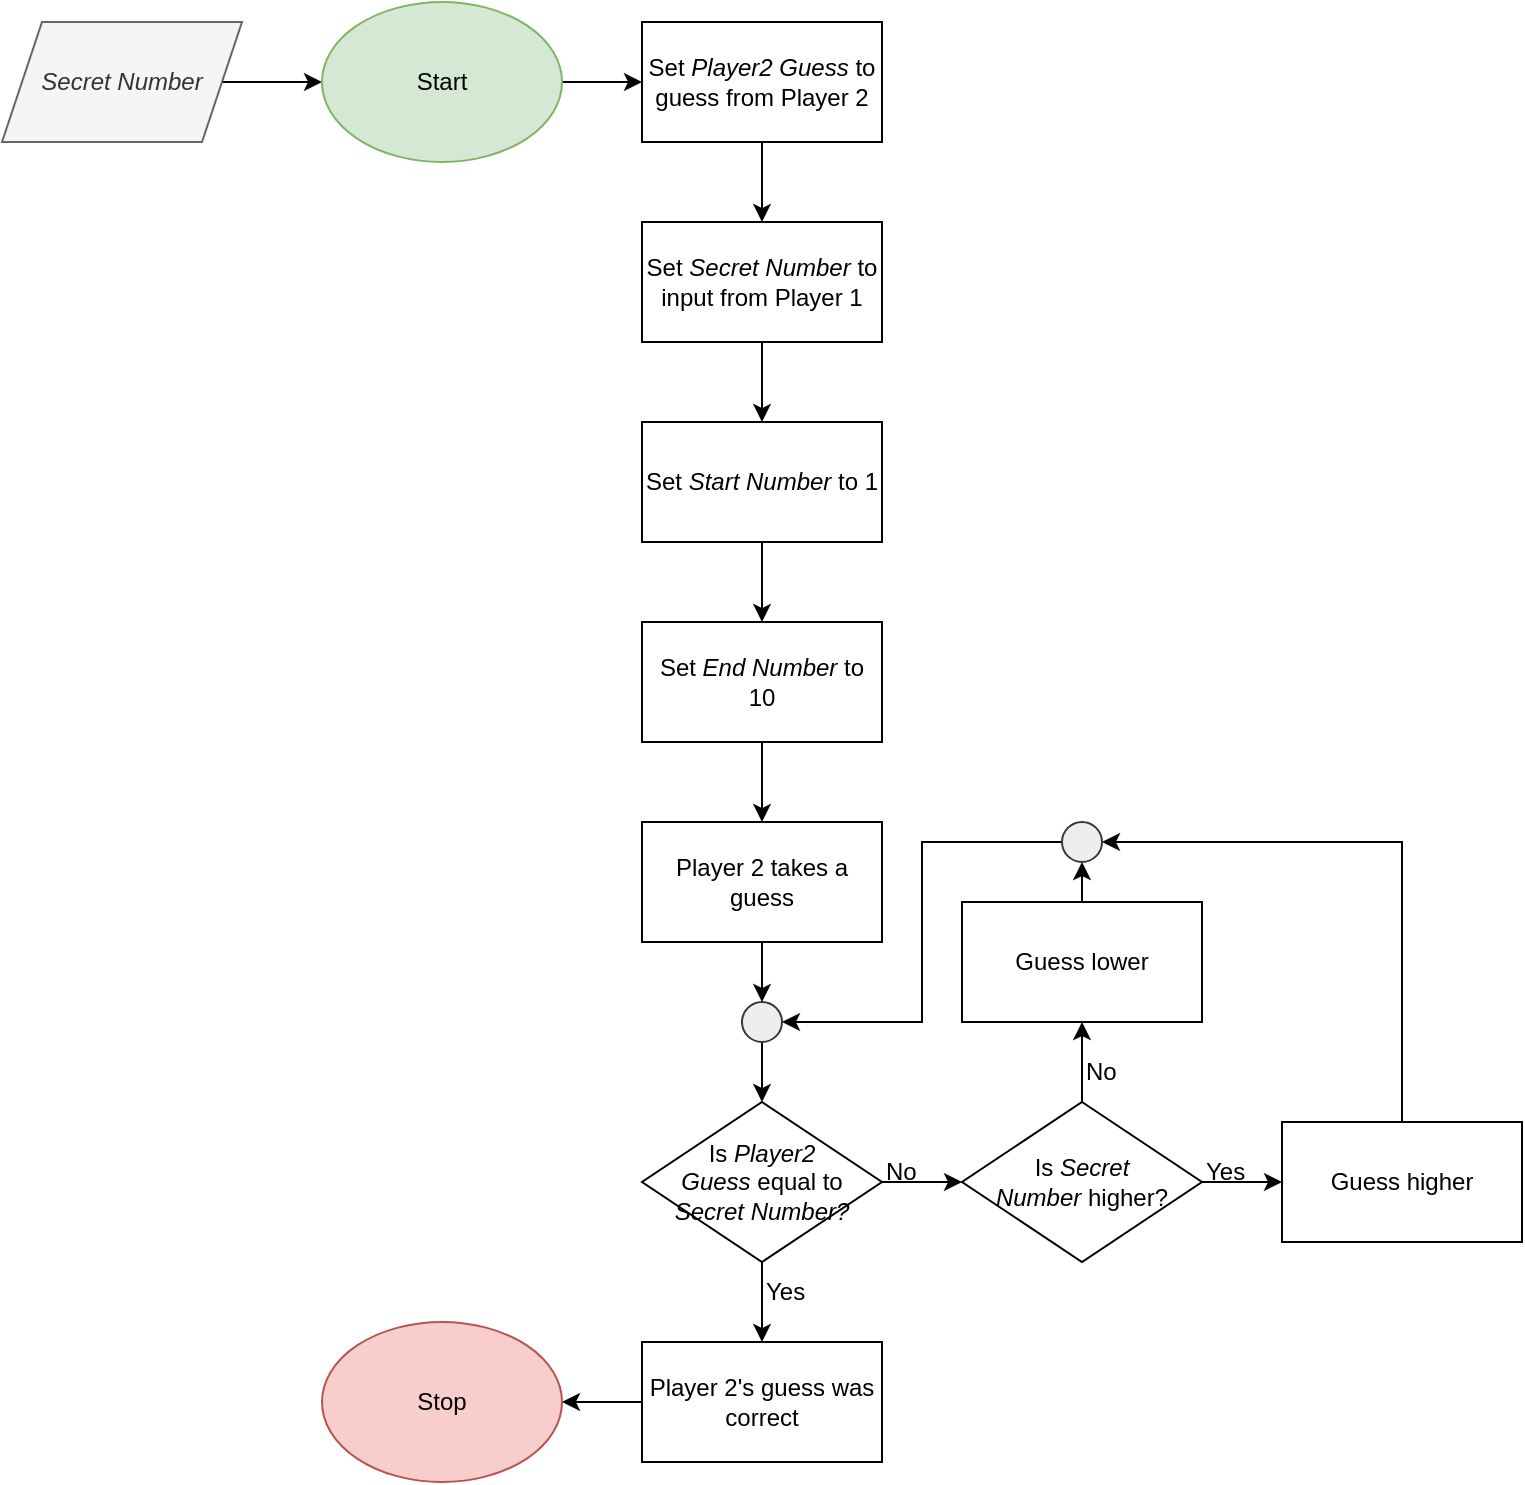<mxfile version="23.1.0" type="github">
  <diagram name="Page-1" id="tqqcwZvvvggDTY8GxJhe">
    <mxGraphModel dx="1134" dy="656" grid="1" gridSize="10" guides="1" tooltips="1" connect="1" arrows="1" fold="1" page="1" pageScale="1" pageWidth="850" pageHeight="1100" math="0" shadow="0">
      <root>
        <mxCell id="0" />
        <mxCell id="1" parent="0" />
        <mxCell id="F9-0gsxxVOQxlnHL_dSy-7" value="" style="edgeStyle=orthogonalEdgeStyle;rounded=0;orthogonalLoop=1;jettySize=auto;html=1;" edge="1" parent="1" source="F9-0gsxxVOQxlnHL_dSy-1" target="F9-0gsxxVOQxlnHL_dSy-2">
          <mxGeometry relative="1" as="geometry" />
        </mxCell>
        <mxCell id="F9-0gsxxVOQxlnHL_dSy-1" value="&lt;i&gt;Secret Number&lt;/i&gt;" style="shape=parallelogram;perimeter=parallelogramPerimeter;whiteSpace=wrap;html=1;fixedSize=1;fillColor=#f5f5f5;fontColor=#333333;strokeColor=#666666;" vertex="1" parent="1">
          <mxGeometry x="40" y="50" width="120" height="60" as="geometry" />
        </mxCell>
        <mxCell id="F9-0gsxxVOQxlnHL_dSy-8" value="" style="edgeStyle=orthogonalEdgeStyle;rounded=0;orthogonalLoop=1;jettySize=auto;html=1;" edge="1" parent="1" source="F9-0gsxxVOQxlnHL_dSy-2" target="F9-0gsxxVOQxlnHL_dSy-3">
          <mxGeometry relative="1" as="geometry" />
        </mxCell>
        <mxCell id="F9-0gsxxVOQxlnHL_dSy-2" value="Start" style="ellipse;whiteSpace=wrap;html=1;fillColor=#d5e8d4;strokeColor=#82b366;" vertex="1" parent="1">
          <mxGeometry x="200" y="40" width="120" height="80" as="geometry" />
        </mxCell>
        <mxCell id="F9-0gsxxVOQxlnHL_dSy-9" value="" style="edgeStyle=orthogonalEdgeStyle;rounded=0;orthogonalLoop=1;jettySize=auto;html=1;" edge="1" parent="1" source="F9-0gsxxVOQxlnHL_dSy-3" target="F9-0gsxxVOQxlnHL_dSy-4">
          <mxGeometry relative="1" as="geometry" />
        </mxCell>
        <mxCell id="F9-0gsxxVOQxlnHL_dSy-3" value="Set &lt;i&gt;Player2 Guess&lt;/i&gt;&amp;nbsp;to guess from Player 2" style="rounded=0;whiteSpace=wrap;html=1;" vertex="1" parent="1">
          <mxGeometry x="360" y="50" width="120" height="60" as="geometry" />
        </mxCell>
        <mxCell id="F9-0gsxxVOQxlnHL_dSy-10" value="" style="edgeStyle=orthogonalEdgeStyle;rounded=0;orthogonalLoop=1;jettySize=auto;html=1;" edge="1" parent="1" source="F9-0gsxxVOQxlnHL_dSy-4" target="F9-0gsxxVOQxlnHL_dSy-5">
          <mxGeometry relative="1" as="geometry" />
        </mxCell>
        <mxCell id="F9-0gsxxVOQxlnHL_dSy-4" value="Set &lt;i&gt;Secret Number&lt;/i&gt;&amp;nbsp;to input from Player 1" style="rounded=0;whiteSpace=wrap;html=1;" vertex="1" parent="1">
          <mxGeometry x="360" y="150" width="120" height="60" as="geometry" />
        </mxCell>
        <mxCell id="F9-0gsxxVOQxlnHL_dSy-11" value="" style="edgeStyle=orthogonalEdgeStyle;rounded=0;orthogonalLoop=1;jettySize=auto;html=1;" edge="1" parent="1" source="F9-0gsxxVOQxlnHL_dSy-5" target="F9-0gsxxVOQxlnHL_dSy-6">
          <mxGeometry relative="1" as="geometry" />
        </mxCell>
        <mxCell id="F9-0gsxxVOQxlnHL_dSy-5" value="Set&lt;i&gt;&amp;nbsp;Start Number &lt;/i&gt;to 1" style="rounded=0;whiteSpace=wrap;html=1;" vertex="1" parent="1">
          <mxGeometry x="360" y="250" width="120" height="60" as="geometry" />
        </mxCell>
        <mxCell id="F9-0gsxxVOQxlnHL_dSy-32" value="" style="edgeStyle=orthogonalEdgeStyle;rounded=0;orthogonalLoop=1;jettySize=auto;html=1;" edge="1" parent="1" source="F9-0gsxxVOQxlnHL_dSy-6" target="F9-0gsxxVOQxlnHL_dSy-31">
          <mxGeometry relative="1" as="geometry" />
        </mxCell>
        <mxCell id="F9-0gsxxVOQxlnHL_dSy-6" value="Set&lt;i&gt;&amp;nbsp;End Number &lt;/i&gt;to 10" style="rounded=0;whiteSpace=wrap;html=1;" vertex="1" parent="1">
          <mxGeometry x="360" y="350" width="120" height="60" as="geometry" />
        </mxCell>
        <mxCell id="F9-0gsxxVOQxlnHL_dSy-16" value="" style="edgeStyle=orthogonalEdgeStyle;rounded=0;orthogonalLoop=1;jettySize=auto;html=1;" edge="1" parent="1" source="F9-0gsxxVOQxlnHL_dSy-13">
          <mxGeometry relative="1" as="geometry">
            <mxPoint x="520" y="630" as="targetPoint" />
          </mxGeometry>
        </mxCell>
        <mxCell id="F9-0gsxxVOQxlnHL_dSy-30" value="" style="edgeStyle=orthogonalEdgeStyle;rounded=0;orthogonalLoop=1;jettySize=auto;html=1;" edge="1" parent="1" source="F9-0gsxxVOQxlnHL_dSy-13" target="F9-0gsxxVOQxlnHL_dSy-14">
          <mxGeometry relative="1" as="geometry" />
        </mxCell>
        <mxCell id="F9-0gsxxVOQxlnHL_dSy-13" value="Is &lt;i&gt;Player2 Guess&lt;/i&gt;&amp;nbsp;equal to &lt;i&gt;Secret Number?&lt;/i&gt;" style="rhombus;whiteSpace=wrap;html=1;" vertex="1" parent="1">
          <mxGeometry x="360" y="590" width="120" height="80" as="geometry" />
        </mxCell>
        <mxCell id="F9-0gsxxVOQxlnHL_dSy-41" value="" style="edgeStyle=orthogonalEdgeStyle;rounded=0;orthogonalLoop=1;jettySize=auto;html=1;" edge="1" parent="1" source="F9-0gsxxVOQxlnHL_dSy-14" target="F9-0gsxxVOQxlnHL_dSy-40">
          <mxGeometry relative="1" as="geometry" />
        </mxCell>
        <mxCell id="F9-0gsxxVOQxlnHL_dSy-14" value="Player 2&#39;s guess was correct" style="rounded=0;whiteSpace=wrap;html=1;" vertex="1" parent="1">
          <mxGeometry x="360" y="710" width="120" height="60" as="geometry" />
        </mxCell>
        <mxCell id="F9-0gsxxVOQxlnHL_dSy-17" value="No" style="text;html=1;strokeColor=none;fillColor=none;align=left;verticalAlign=middle;whiteSpace=wrap;rounded=0;" vertex="1" parent="1">
          <mxGeometry x="480" y="610" width="60" height="30" as="geometry" />
        </mxCell>
        <mxCell id="F9-0gsxxVOQxlnHL_dSy-21" value="" style="edgeStyle=orthogonalEdgeStyle;rounded=0;orthogonalLoop=1;jettySize=auto;html=1;" edge="1" parent="1" source="F9-0gsxxVOQxlnHL_dSy-18" target="F9-0gsxxVOQxlnHL_dSy-19">
          <mxGeometry relative="1" as="geometry" />
        </mxCell>
        <mxCell id="F9-0gsxxVOQxlnHL_dSy-22" value="" style="edgeStyle=orthogonalEdgeStyle;rounded=0;orthogonalLoop=1;jettySize=auto;html=1;" edge="1" parent="1" source="F9-0gsxxVOQxlnHL_dSy-18" target="F9-0gsxxVOQxlnHL_dSy-20">
          <mxGeometry relative="1" as="geometry" />
        </mxCell>
        <mxCell id="F9-0gsxxVOQxlnHL_dSy-18" value="Is &lt;i&gt;Secret Number&lt;/i&gt;&amp;nbsp;higher?" style="rhombus;whiteSpace=wrap;html=1;" vertex="1" parent="1">
          <mxGeometry x="520" y="590" width="120" height="80" as="geometry" />
        </mxCell>
        <mxCell id="F9-0gsxxVOQxlnHL_dSy-26" style="edgeStyle=orthogonalEdgeStyle;rounded=0;orthogonalLoop=1;jettySize=auto;html=1;exitX=0.5;exitY=0;exitDx=0;exitDy=0;" edge="1" parent="1" source="F9-0gsxxVOQxlnHL_dSy-19">
          <mxGeometry relative="1" as="geometry">
            <mxPoint x="580" y="470" as="targetPoint" />
          </mxGeometry>
        </mxCell>
        <mxCell id="F9-0gsxxVOQxlnHL_dSy-19" value="Guess lower" style="rounded=0;whiteSpace=wrap;html=1;" vertex="1" parent="1">
          <mxGeometry x="520" y="490" width="120" height="60" as="geometry" />
        </mxCell>
        <mxCell id="F9-0gsxxVOQxlnHL_dSy-24" style="edgeStyle=orthogonalEdgeStyle;rounded=0;orthogonalLoop=1;jettySize=auto;html=1;exitX=0.5;exitY=0;exitDx=0;exitDy=0;entryX=1;entryY=0.5;entryDx=0;entryDy=0;" edge="1" parent="1" source="F9-0gsxxVOQxlnHL_dSy-20" target="F9-0gsxxVOQxlnHL_dSy-27">
          <mxGeometry relative="1" as="geometry">
            <mxPoint x="740" y="470" as="targetPoint" />
          </mxGeometry>
        </mxCell>
        <mxCell id="F9-0gsxxVOQxlnHL_dSy-20" value="Guess higher" style="rounded=0;whiteSpace=wrap;html=1;" vertex="1" parent="1">
          <mxGeometry x="680" y="600" width="120" height="60" as="geometry" />
        </mxCell>
        <mxCell id="F9-0gsxxVOQxlnHL_dSy-29" value="" style="edgeStyle=orthogonalEdgeStyle;rounded=0;orthogonalLoop=1;jettySize=auto;html=1;" edge="1" parent="1" source="F9-0gsxxVOQxlnHL_dSy-23" target="F9-0gsxxVOQxlnHL_dSy-13">
          <mxGeometry relative="1" as="geometry" />
        </mxCell>
        <mxCell id="F9-0gsxxVOQxlnHL_dSy-23" value="" style="ellipse;whiteSpace=wrap;html=1;aspect=fixed;fillColor=#eeeeee;strokeColor=#36393d;" vertex="1" parent="1">
          <mxGeometry x="410" y="540" width="20" height="20" as="geometry" />
        </mxCell>
        <mxCell id="F9-0gsxxVOQxlnHL_dSy-28" style="edgeStyle=orthogonalEdgeStyle;rounded=0;orthogonalLoop=1;jettySize=auto;html=1;exitX=0;exitY=0.5;exitDx=0;exitDy=0;entryX=1;entryY=0.5;entryDx=0;entryDy=0;" edge="1" parent="1" source="F9-0gsxxVOQxlnHL_dSy-27" target="F9-0gsxxVOQxlnHL_dSy-23">
          <mxGeometry relative="1" as="geometry">
            <Array as="points">
              <mxPoint x="500" y="460" />
              <mxPoint x="500" y="550" />
            </Array>
          </mxGeometry>
        </mxCell>
        <mxCell id="F9-0gsxxVOQxlnHL_dSy-27" value="" style="ellipse;whiteSpace=wrap;html=1;aspect=fixed;fillColor=#eeeeee;strokeColor=#36393d;" vertex="1" parent="1">
          <mxGeometry x="570" y="450" width="20" height="20" as="geometry" />
        </mxCell>
        <mxCell id="F9-0gsxxVOQxlnHL_dSy-34" value="" style="edgeStyle=orthogonalEdgeStyle;rounded=0;orthogonalLoop=1;jettySize=auto;html=1;" edge="1" parent="1" source="F9-0gsxxVOQxlnHL_dSy-31" target="F9-0gsxxVOQxlnHL_dSy-23">
          <mxGeometry relative="1" as="geometry" />
        </mxCell>
        <mxCell id="F9-0gsxxVOQxlnHL_dSy-31" value="Player 2 takes a guess" style="rounded=0;whiteSpace=wrap;html=1;" vertex="1" parent="1">
          <mxGeometry x="360" y="450" width="120" height="60" as="geometry" />
        </mxCell>
        <mxCell id="F9-0gsxxVOQxlnHL_dSy-35" value="No" style="text;html=1;strokeColor=none;fillColor=none;align=left;verticalAlign=middle;whiteSpace=wrap;rounded=0;" vertex="1" parent="1">
          <mxGeometry x="580" y="560" width="60" height="30" as="geometry" />
        </mxCell>
        <mxCell id="F9-0gsxxVOQxlnHL_dSy-38" value="Yes" style="text;html=1;strokeColor=none;fillColor=none;align=left;verticalAlign=middle;whiteSpace=wrap;rounded=0;" vertex="1" parent="1">
          <mxGeometry x="640" y="610" width="60" height="30" as="geometry" />
        </mxCell>
        <mxCell id="F9-0gsxxVOQxlnHL_dSy-39" value="Yes" style="text;html=1;strokeColor=none;fillColor=none;align=left;verticalAlign=middle;whiteSpace=wrap;rounded=0;" vertex="1" parent="1">
          <mxGeometry x="420" y="670" width="60" height="30" as="geometry" />
        </mxCell>
        <mxCell id="F9-0gsxxVOQxlnHL_dSy-40" value="Stop" style="ellipse;whiteSpace=wrap;html=1;fillColor=#f8cecc;strokeColor=#b85450;" vertex="1" parent="1">
          <mxGeometry x="200" y="700" width="120" height="80" as="geometry" />
        </mxCell>
      </root>
    </mxGraphModel>
  </diagram>
</mxfile>
